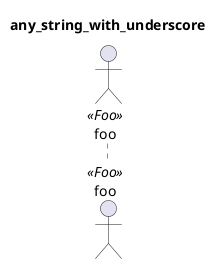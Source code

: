 {
  "sha1": "94iw6ahtnv9s44m9fm665zkbvzfbl6x",
  "insertion": {
    "when": "2024-05-30T20:48:21.602Z",
    "user": "plantuml@gmail.com"
  }
}
@startuml
title any_string_with_underscore
actor foo << Foo >>
@enduml
